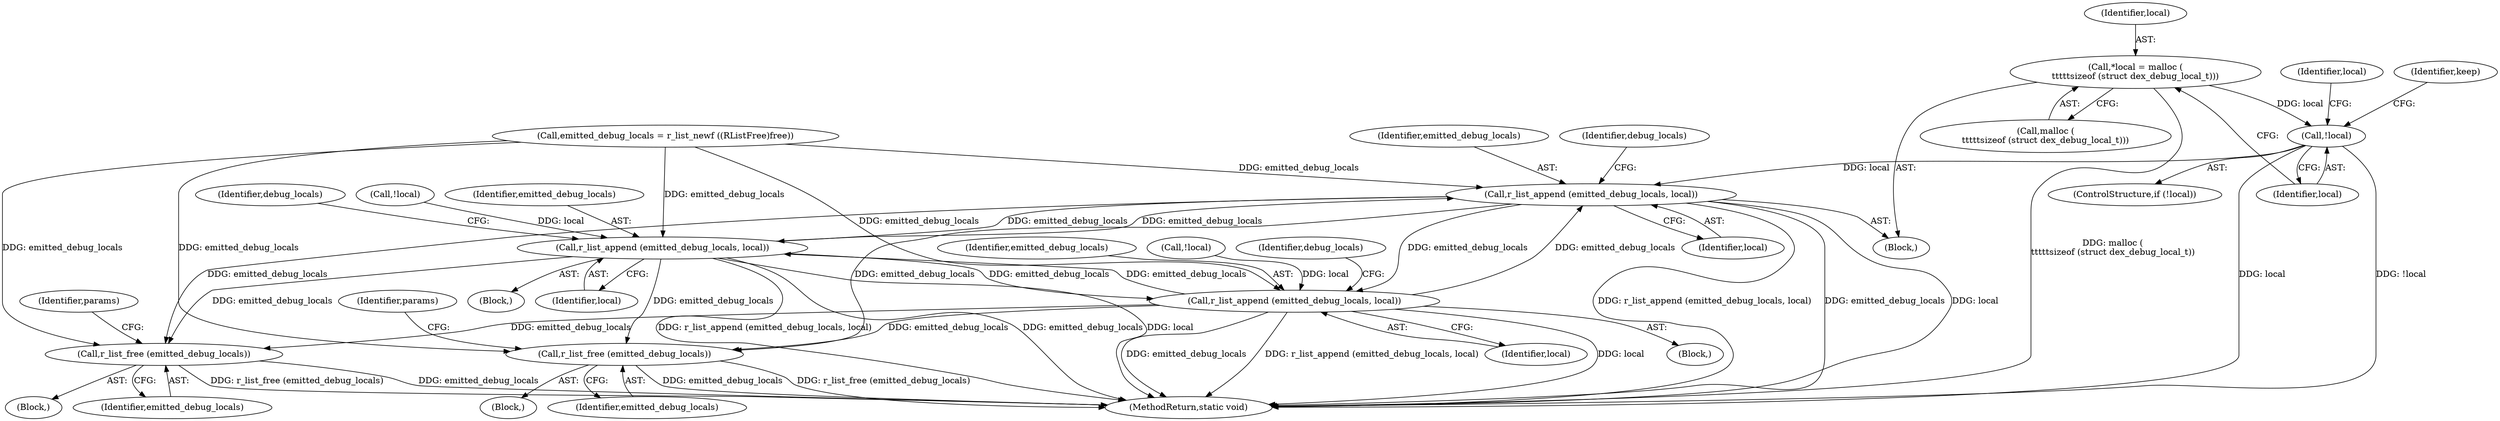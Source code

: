 digraph "0_radare2_ad55822430a03fe075221b543efb434567e9e431@API" {
"1000680" [label="(Call,*local = malloc (\n\t\t\t\t\tsizeof (struct dex_debug_local_t)))"];
"1000686" [label="(Call,!local)"];
"1000744" [label="(Call,r_list_append (emitted_debug_locals, local))"];
"1000568" [label="(Call,r_list_append (emitted_debug_locals, local))"];
"1000873" [label="(Call,r_list_append (emitted_debug_locals, local))"];
"1001045" [label="(Call,r_list_free (emitted_debug_locals))"];
"1001183" [label="(Call,r_list_free (emitted_debug_locals))"];
"1000680" [label="(Call,*local = malloc (\n\t\t\t\t\tsizeof (struct dex_debug_local_t)))"];
"1000678" [label="(Block,)"];
"1000874" [label="(Identifier,emitted_debug_locals)"];
"1000815" [label="(Call,!local)"];
"1001048" [label="(Identifier,params)"];
"1001183" [label="(Call,r_list_free (emitted_debug_locals))"];
"1000695" [label="(Identifier,local)"];
"1000681" [label="(Identifier,local)"];
"1000682" [label="(Call,malloc (\n\t\t\t\t\tsizeof (struct dex_debug_local_t)))"];
"1000574" [label="(Identifier,debug_locals)"];
"1000510" [label="(Call,!local)"];
"1000873" [label="(Call,r_list_append (emitted_debug_locals, local))"];
"1000745" [label="(Identifier,emitted_debug_locals)"];
"1000568" [label="(Call,r_list_append (emitted_debug_locals, local))"];
"1000569" [label="(Identifier,emitted_debug_locals)"];
"1001046" [label="(Identifier,emitted_debug_locals)"];
"1001184" [label="(Identifier,emitted_debug_locals)"];
"1000879" [label="(Identifier,debug_locals)"];
"1000807" [label="(Block,)"];
"1001042" [label="(Block,)"];
"1000686" [label="(Call,!local)"];
"1000220" [label="(Call,emitted_debug_locals = r_list_newf ((RListFree)free))"];
"1000875" [label="(Identifier,local)"];
"1001187" [label="(MethodReturn,static void)"];
"1000687" [label="(Identifier,local)"];
"1000750" [label="(Identifier,debug_locals)"];
"1000690" [label="(Identifier,keep)"];
"1000123" [label="(Block,)"];
"1001186" [label="(Identifier,params)"];
"1000502" [label="(Block,)"];
"1000746" [label="(Identifier,local)"];
"1000744" [label="(Call,r_list_append (emitted_debug_locals, local))"];
"1001045" [label="(Call,r_list_free (emitted_debug_locals))"];
"1000685" [label="(ControlStructure,if (!local))"];
"1000570" [label="(Identifier,local)"];
"1000680" -> "1000678"  [label="AST: "];
"1000680" -> "1000682"  [label="CFG: "];
"1000681" -> "1000680"  [label="AST: "];
"1000682" -> "1000680"  [label="AST: "];
"1000687" -> "1000680"  [label="CFG: "];
"1000680" -> "1001187"  [label="DDG: malloc (\n\t\t\t\t\tsizeof (struct dex_debug_local_t))"];
"1000680" -> "1000686"  [label="DDG: local"];
"1000686" -> "1000685"  [label="AST: "];
"1000686" -> "1000687"  [label="CFG: "];
"1000687" -> "1000686"  [label="AST: "];
"1000690" -> "1000686"  [label="CFG: "];
"1000695" -> "1000686"  [label="CFG: "];
"1000686" -> "1001187"  [label="DDG: local"];
"1000686" -> "1001187"  [label="DDG: !local"];
"1000686" -> "1000744"  [label="DDG: local"];
"1000744" -> "1000678"  [label="AST: "];
"1000744" -> "1000746"  [label="CFG: "];
"1000745" -> "1000744"  [label="AST: "];
"1000746" -> "1000744"  [label="AST: "];
"1000750" -> "1000744"  [label="CFG: "];
"1000744" -> "1001187"  [label="DDG: r_list_append (emitted_debug_locals, local)"];
"1000744" -> "1001187"  [label="DDG: emitted_debug_locals"];
"1000744" -> "1001187"  [label="DDG: local"];
"1000744" -> "1000568"  [label="DDG: emitted_debug_locals"];
"1000220" -> "1000744"  [label="DDG: emitted_debug_locals"];
"1000873" -> "1000744"  [label="DDG: emitted_debug_locals"];
"1000568" -> "1000744"  [label="DDG: emitted_debug_locals"];
"1000744" -> "1000873"  [label="DDG: emitted_debug_locals"];
"1000744" -> "1001045"  [label="DDG: emitted_debug_locals"];
"1000744" -> "1001183"  [label="DDG: emitted_debug_locals"];
"1000568" -> "1000502"  [label="AST: "];
"1000568" -> "1000570"  [label="CFG: "];
"1000569" -> "1000568"  [label="AST: "];
"1000570" -> "1000568"  [label="AST: "];
"1000574" -> "1000568"  [label="CFG: "];
"1000568" -> "1001187"  [label="DDG: r_list_append (emitted_debug_locals, local)"];
"1000568" -> "1001187"  [label="DDG: emitted_debug_locals"];
"1000568" -> "1001187"  [label="DDG: local"];
"1000220" -> "1000568"  [label="DDG: emitted_debug_locals"];
"1000873" -> "1000568"  [label="DDG: emitted_debug_locals"];
"1000510" -> "1000568"  [label="DDG: local"];
"1000568" -> "1000873"  [label="DDG: emitted_debug_locals"];
"1000568" -> "1001045"  [label="DDG: emitted_debug_locals"];
"1000568" -> "1001183"  [label="DDG: emitted_debug_locals"];
"1000873" -> "1000807"  [label="AST: "];
"1000873" -> "1000875"  [label="CFG: "];
"1000874" -> "1000873"  [label="AST: "];
"1000875" -> "1000873"  [label="AST: "];
"1000879" -> "1000873"  [label="CFG: "];
"1000873" -> "1001187"  [label="DDG: emitted_debug_locals"];
"1000873" -> "1001187"  [label="DDG: r_list_append (emitted_debug_locals, local)"];
"1000873" -> "1001187"  [label="DDG: local"];
"1000220" -> "1000873"  [label="DDG: emitted_debug_locals"];
"1000815" -> "1000873"  [label="DDG: local"];
"1000873" -> "1001045"  [label="DDG: emitted_debug_locals"];
"1000873" -> "1001183"  [label="DDG: emitted_debug_locals"];
"1001045" -> "1001042"  [label="AST: "];
"1001045" -> "1001046"  [label="CFG: "];
"1001046" -> "1001045"  [label="AST: "];
"1001048" -> "1001045"  [label="CFG: "];
"1001045" -> "1001187"  [label="DDG: r_list_free (emitted_debug_locals)"];
"1001045" -> "1001187"  [label="DDG: emitted_debug_locals"];
"1000220" -> "1001045"  [label="DDG: emitted_debug_locals"];
"1001183" -> "1000123"  [label="AST: "];
"1001183" -> "1001184"  [label="CFG: "];
"1001184" -> "1001183"  [label="AST: "];
"1001186" -> "1001183"  [label="CFG: "];
"1001183" -> "1001187"  [label="DDG: emitted_debug_locals"];
"1001183" -> "1001187"  [label="DDG: r_list_free (emitted_debug_locals)"];
"1000220" -> "1001183"  [label="DDG: emitted_debug_locals"];
}
